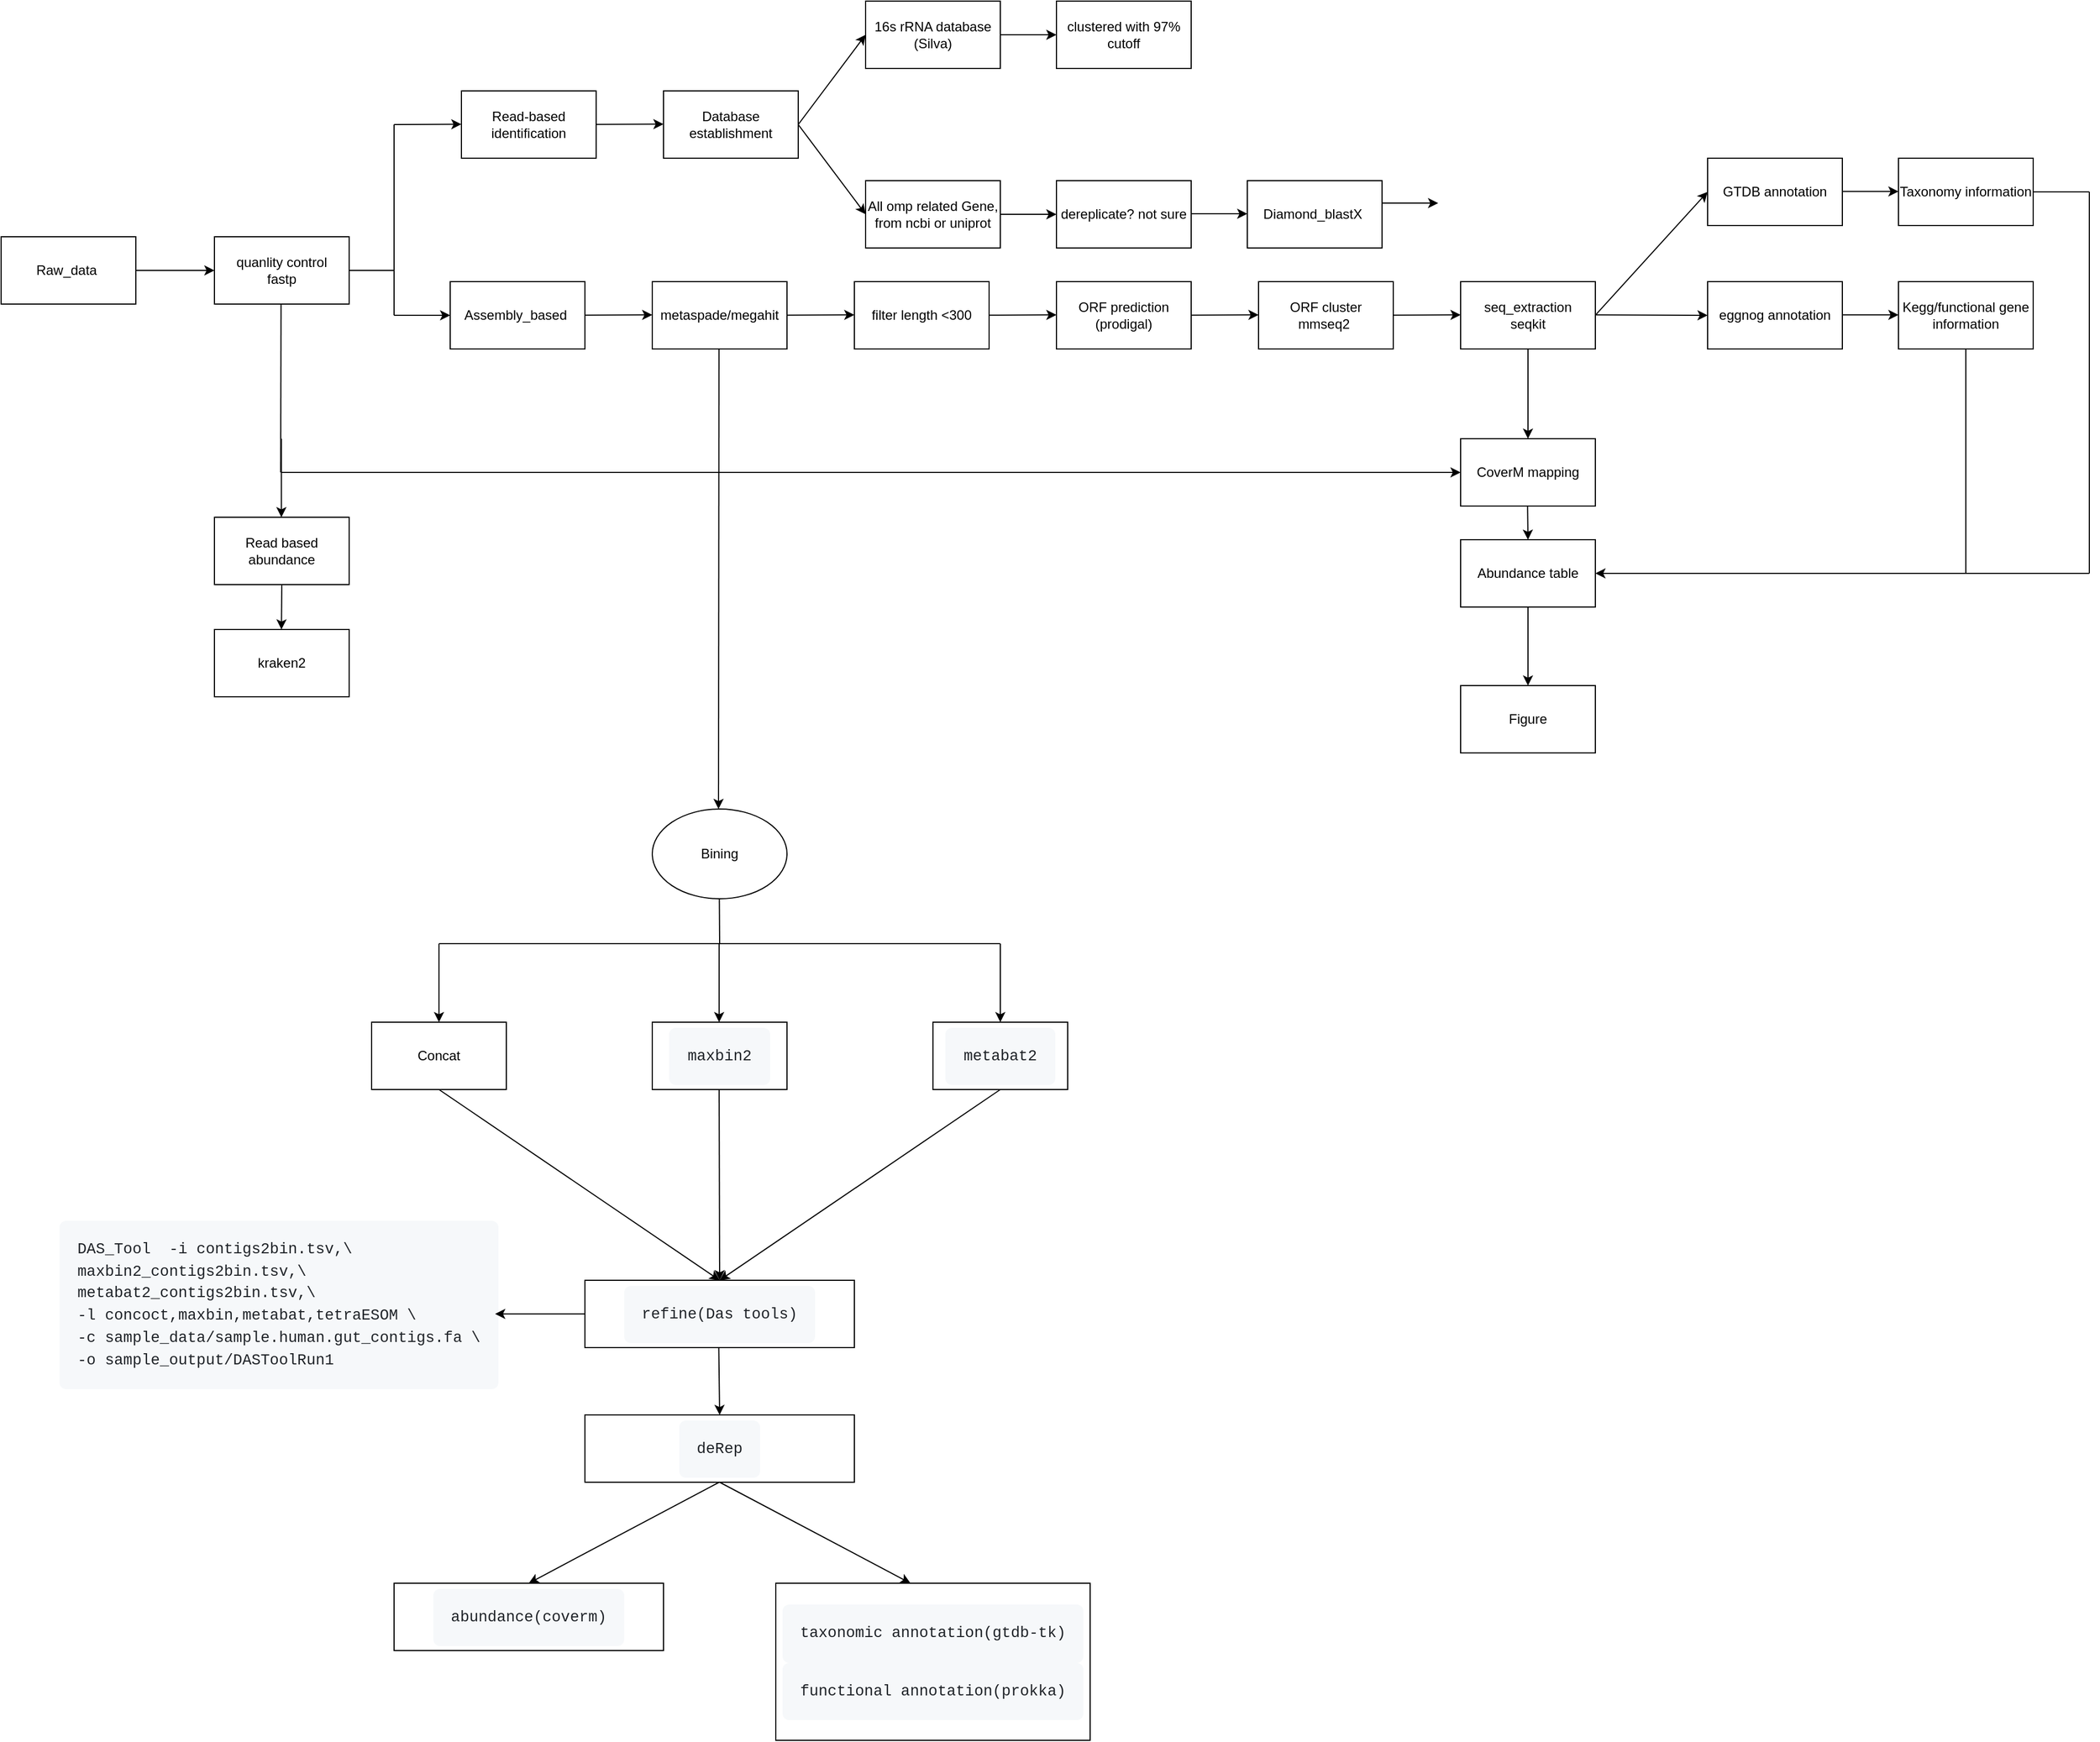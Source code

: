 <mxfile version="28.2.5">
  <diagram name="Page-1" id="wV7amuX78m7RQB0SNrFG">
    <mxGraphModel dx="1558" dy="841" grid="1" gridSize="10" guides="1" tooltips="1" connect="1" arrows="1" fold="1" page="1" pageScale="1" pageWidth="850" pageHeight="1100" math="0" shadow="0">
      <root>
        <object label="" id="0">
          <mxCell />
        </object>
        <mxCell id="1" parent="0" />
        <mxCell id="S6eDje7HF3GLEyWVGRtd-1" value="Raw_data&amp;nbsp;" style="rounded=0;whiteSpace=wrap;html=1;" parent="1" vertex="1">
          <mxGeometry x="30" y="240" width="120" height="60" as="geometry" />
        </mxCell>
        <mxCell id="S6eDje7HF3GLEyWVGRtd-2" value="" style="endArrow=classic;html=1;rounded=0;exitX=1;exitY=0.5;exitDx=0;exitDy=0;" parent="1" source="S6eDje7HF3GLEyWVGRtd-1" edge="1">
          <mxGeometry width="50" height="50" relative="1" as="geometry">
            <mxPoint x="460" y="280" as="sourcePoint" />
            <mxPoint x="220" y="270" as="targetPoint" />
          </mxGeometry>
        </mxCell>
        <mxCell id="S6eDje7HF3GLEyWVGRtd-3" value="quanlity control&lt;div&gt;fastp&lt;/div&gt;" style="rounded=0;whiteSpace=wrap;html=1;" parent="1" vertex="1">
          <mxGeometry x="220" y="240" width="120" height="60" as="geometry" />
        </mxCell>
        <mxCell id="S6eDje7HF3GLEyWVGRtd-4" value="" style="endArrow=classic;html=1;rounded=0;" parent="1" edge="1">
          <mxGeometry width="50" height="50" relative="1" as="geometry">
            <mxPoint x="380" y="140" as="sourcePoint" />
            <mxPoint x="440" y="139.73" as="targetPoint" />
          </mxGeometry>
        </mxCell>
        <mxCell id="S6eDje7HF3GLEyWVGRtd-5" value="" style="endArrow=none;html=1;rounded=0;" parent="1" edge="1">
          <mxGeometry width="50" height="50" relative="1" as="geometry">
            <mxPoint x="340" y="270" as="sourcePoint" />
            <mxPoint x="380" y="270" as="targetPoint" />
          </mxGeometry>
        </mxCell>
        <mxCell id="S6eDje7HF3GLEyWVGRtd-6" value="" style="endArrow=none;html=1;rounded=0;" parent="1" edge="1">
          <mxGeometry width="50" height="50" relative="1" as="geometry">
            <mxPoint x="380" y="140" as="sourcePoint" />
            <mxPoint x="380" y="270" as="targetPoint" />
          </mxGeometry>
        </mxCell>
        <mxCell id="S6eDje7HF3GLEyWVGRtd-7" value="" style="endArrow=none;html=1;rounded=0;" parent="1" edge="1">
          <mxGeometry width="50" height="50" relative="1" as="geometry">
            <mxPoint x="380" y="270" as="sourcePoint" />
            <mxPoint x="380" y="310" as="targetPoint" />
          </mxGeometry>
        </mxCell>
        <mxCell id="S6eDje7HF3GLEyWVGRtd-8" value="" style="endArrow=classic;html=1;rounded=0;exitX=1;exitY=0.5;exitDx=0;exitDy=0;" parent="1" edge="1">
          <mxGeometry width="50" height="50" relative="1" as="geometry">
            <mxPoint x="380" y="310" as="sourcePoint" />
            <mxPoint x="430" y="310" as="targetPoint" />
          </mxGeometry>
        </mxCell>
        <mxCell id="S6eDje7HF3GLEyWVGRtd-9" value="Read-based identification" style="rounded=0;whiteSpace=wrap;html=1;" parent="1" vertex="1">
          <mxGeometry x="440" y="110" width="120" height="60" as="geometry" />
        </mxCell>
        <mxCell id="S6eDje7HF3GLEyWVGRtd-10" value="Database establishment" style="rounded=0;whiteSpace=wrap;html=1;" parent="1" vertex="1">
          <mxGeometry x="620" y="110" width="120" height="60" as="geometry" />
        </mxCell>
        <mxCell id="S6eDje7HF3GLEyWVGRtd-11" value="" style="endArrow=classic;html=1;rounded=0;" parent="1" edge="1">
          <mxGeometry width="50" height="50" relative="1" as="geometry">
            <mxPoint x="560" y="139.91" as="sourcePoint" />
            <mxPoint x="620" y="139.64" as="targetPoint" />
          </mxGeometry>
        </mxCell>
        <mxCell id="S6eDje7HF3GLEyWVGRtd-12" value="" style="endArrow=classic;html=1;rounded=0;" parent="1" edge="1">
          <mxGeometry width="50" height="50" relative="1" as="geometry">
            <mxPoint x="740" y="140.0" as="sourcePoint" />
            <mxPoint x="800" y="60" as="targetPoint" />
          </mxGeometry>
        </mxCell>
        <mxCell id="S6eDje7HF3GLEyWVGRtd-13" value="16s rRNA database (Silva)" style="rounded=0;whiteSpace=wrap;html=1;" parent="1" vertex="1">
          <mxGeometry x="800" y="30" width="120" height="60" as="geometry" />
        </mxCell>
        <mxCell id="S6eDje7HF3GLEyWVGRtd-14" value="" style="endArrow=classic;html=1;rounded=0;" parent="1" edge="1">
          <mxGeometry width="50" height="50" relative="1" as="geometry">
            <mxPoint x="920" y="60.0" as="sourcePoint" />
            <mxPoint x="970" y="60" as="targetPoint" />
          </mxGeometry>
        </mxCell>
        <mxCell id="S6eDje7HF3GLEyWVGRtd-15" value="clustered with 97% cutoff" style="rounded=0;whiteSpace=wrap;html=1;" parent="1" vertex="1">
          <mxGeometry x="970" y="30" width="120" height="60" as="geometry" />
        </mxCell>
        <mxCell id="S6eDje7HF3GLEyWVGRtd-16" value="" style="endArrow=classic;html=1;rounded=0;entryX=0;entryY=0.5;entryDx=0;entryDy=0;" parent="1" edge="1">
          <mxGeometry width="50" height="50" relative="1" as="geometry">
            <mxPoint x="740" y="140" as="sourcePoint" />
            <mxPoint x="800" y="220" as="targetPoint" />
          </mxGeometry>
        </mxCell>
        <mxCell id="S6eDje7HF3GLEyWVGRtd-19" value="All omp related Gene, from ncbi or uniprot" style="rounded=0;whiteSpace=wrap;html=1;" parent="1" vertex="1">
          <mxGeometry x="800" y="190" width="120" height="60" as="geometry" />
        </mxCell>
        <mxCell id="S6eDje7HF3GLEyWVGRtd-20" value="" style="endArrow=classic;html=1;rounded=0;" parent="1" edge="1">
          <mxGeometry width="50" height="50" relative="1" as="geometry">
            <mxPoint x="920" y="220" as="sourcePoint" />
            <mxPoint x="970" y="220" as="targetPoint" />
          </mxGeometry>
        </mxCell>
        <mxCell id="S6eDje7HF3GLEyWVGRtd-21" value="dereplicate? not sure" style="rounded=0;whiteSpace=wrap;html=1;" parent="1" vertex="1">
          <mxGeometry x="970" y="190" width="120" height="60" as="geometry" />
        </mxCell>
        <mxCell id="S6eDje7HF3GLEyWVGRtd-22" value="" style="endArrow=classic;html=1;rounded=0;" parent="1" edge="1">
          <mxGeometry width="50" height="50" relative="1" as="geometry">
            <mxPoint x="1090" y="219.5" as="sourcePoint" />
            <mxPoint x="1140" y="219.5" as="targetPoint" />
          </mxGeometry>
        </mxCell>
        <mxCell id="S6eDje7HF3GLEyWVGRtd-23" value="Diamond_blastX&amp;nbsp;" style="rounded=0;whiteSpace=wrap;html=1;" parent="1" vertex="1">
          <mxGeometry x="1140" y="190" width="120" height="60" as="geometry" />
        </mxCell>
        <mxCell id="S6eDje7HF3GLEyWVGRtd-24" value="" style="endArrow=classic;html=1;rounded=0;" parent="1" edge="1">
          <mxGeometry width="50" height="50" relative="1" as="geometry">
            <mxPoint x="1260" y="210" as="sourcePoint" />
            <mxPoint x="1310" y="210" as="targetPoint" />
          </mxGeometry>
        </mxCell>
        <mxCell id="S6eDje7HF3GLEyWVGRtd-25" value="Assembly_based&amp;nbsp;" style="rounded=0;whiteSpace=wrap;html=1;" parent="1" vertex="1">
          <mxGeometry x="430" y="280" width="120" height="60" as="geometry" />
        </mxCell>
        <mxCell id="S6eDje7HF3GLEyWVGRtd-26" value="metaspade/megahit" style="rounded=0;whiteSpace=wrap;html=1;" parent="1" vertex="1">
          <mxGeometry x="610" y="280" width="120" height="60" as="geometry" />
        </mxCell>
        <mxCell id="S6eDje7HF3GLEyWVGRtd-27" value="" style="endArrow=classic;html=1;rounded=0;" parent="1" edge="1">
          <mxGeometry width="50" height="50" relative="1" as="geometry">
            <mxPoint x="550" y="309.91" as="sourcePoint" />
            <mxPoint x="610" y="309.64" as="targetPoint" />
          </mxGeometry>
        </mxCell>
        <mxCell id="S6eDje7HF3GLEyWVGRtd-28" value="" style="endArrow=classic;html=1;rounded=0;" parent="1" edge="1">
          <mxGeometry width="50" height="50" relative="1" as="geometry">
            <mxPoint x="730" y="309.9" as="sourcePoint" />
            <mxPoint x="790" y="309.63" as="targetPoint" />
          </mxGeometry>
        </mxCell>
        <mxCell id="S6eDje7HF3GLEyWVGRtd-29" value="filter length &amp;lt;300" style="rounded=0;whiteSpace=wrap;html=1;" parent="1" vertex="1">
          <mxGeometry x="790" y="280" width="120" height="60" as="geometry" />
        </mxCell>
        <mxCell id="S6eDje7HF3GLEyWVGRtd-30" value="" style="endArrow=classic;html=1;rounded=0;" parent="1" edge="1">
          <mxGeometry width="50" height="50" relative="1" as="geometry">
            <mxPoint x="910" y="309.9" as="sourcePoint" />
            <mxPoint x="970" y="309.63" as="targetPoint" />
          </mxGeometry>
        </mxCell>
        <mxCell id="S6eDje7HF3GLEyWVGRtd-31" value="ORF prediction (prodigal)" style="rounded=0;whiteSpace=wrap;html=1;" parent="1" vertex="1">
          <mxGeometry x="970" y="280" width="120" height="60" as="geometry" />
        </mxCell>
        <mxCell id="S6eDje7HF3GLEyWVGRtd-34" value="" style="endArrow=classic;html=1;rounded=0;" parent="1" edge="1">
          <mxGeometry width="50" height="50" relative="1" as="geometry">
            <mxPoint x="1090" y="309.9" as="sourcePoint" />
            <mxPoint x="1150" y="309.63" as="targetPoint" />
          </mxGeometry>
        </mxCell>
        <mxCell id="S6eDje7HF3GLEyWVGRtd-35" value="&lt;div&gt;ORF cluster&lt;/div&gt;mmseq2&amp;nbsp;" style="rounded=0;whiteSpace=wrap;html=1;" parent="1" vertex="1">
          <mxGeometry x="1150" y="280" width="120" height="60" as="geometry" />
        </mxCell>
        <mxCell id="S6eDje7HF3GLEyWVGRtd-36" value="" style="endArrow=classic;html=1;rounded=0;" parent="1" edge="1">
          <mxGeometry width="50" height="50" relative="1" as="geometry">
            <mxPoint x="1270" y="309.9" as="sourcePoint" />
            <mxPoint x="1330" y="309.63" as="targetPoint" />
          </mxGeometry>
        </mxCell>
        <mxCell id="S6eDje7HF3GLEyWVGRtd-37" value="&lt;div&gt;seq_extraction&lt;/div&gt;&lt;div&gt;seqkit&lt;/div&gt;" style="rounded=0;whiteSpace=wrap;html=1;" parent="1" vertex="1">
          <mxGeometry x="1330" y="280" width="120" height="60" as="geometry" />
        </mxCell>
        <mxCell id="S6eDje7HF3GLEyWVGRtd-39" value="" style="endArrow=classic;html=1;rounded=0;entryX=0;entryY=0.5;entryDx=0;entryDy=0;" parent="1" target="S6eDje7HF3GLEyWVGRtd-40" edge="1">
          <mxGeometry width="50" height="50" relative="1" as="geometry">
            <mxPoint x="1450" y="309.9" as="sourcePoint" />
            <mxPoint x="1510" y="309.63" as="targetPoint" />
          </mxGeometry>
        </mxCell>
        <mxCell id="S6eDje7HF3GLEyWVGRtd-40" value="&lt;div&gt;GTDB annotation&lt;/div&gt;" style="rounded=0;whiteSpace=wrap;html=1;" parent="1" vertex="1">
          <mxGeometry x="1550" y="170" width="120" height="60" as="geometry" />
        </mxCell>
        <mxCell id="S6eDje7HF3GLEyWVGRtd-41" value="" style="endArrow=classic;html=1;rounded=0;" parent="1" edge="1">
          <mxGeometry width="50" height="50" relative="1" as="geometry">
            <mxPoint x="1390" y="340.1" as="sourcePoint" />
            <mxPoint x="1390" y="420" as="targetPoint" />
          </mxGeometry>
        </mxCell>
        <mxCell id="S6eDje7HF3GLEyWVGRtd-44" value="&lt;div&gt;eggnog annotation&lt;/div&gt;" style="rounded=0;whiteSpace=wrap;html=1;" parent="1" vertex="1">
          <mxGeometry x="1550" y="280" width="120" height="60" as="geometry" />
        </mxCell>
        <mxCell id="S6eDje7HF3GLEyWVGRtd-45" value="" style="endArrow=classic;html=1;rounded=0;" parent="1" edge="1">
          <mxGeometry width="50" height="50" relative="1" as="geometry">
            <mxPoint x="1670" y="199.63" as="sourcePoint" />
            <mxPoint x="1720" y="199.63" as="targetPoint" />
          </mxGeometry>
        </mxCell>
        <mxCell id="S6eDje7HF3GLEyWVGRtd-46" value="Taxonomy information" style="rounded=0;whiteSpace=wrap;html=1;" parent="1" vertex="1">
          <mxGeometry x="1720" y="170" width="120" height="60" as="geometry" />
        </mxCell>
        <mxCell id="S6eDje7HF3GLEyWVGRtd-47" value="" style="endArrow=classic;html=1;rounded=0;" parent="1" edge="1">
          <mxGeometry width="50" height="50" relative="1" as="geometry">
            <mxPoint x="1670" y="309.63" as="sourcePoint" />
            <mxPoint x="1720" y="309.63" as="targetPoint" />
          </mxGeometry>
        </mxCell>
        <mxCell id="S6eDje7HF3GLEyWVGRtd-48" value="Kegg/functional gene information" style="rounded=0;whiteSpace=wrap;html=1;" parent="1" vertex="1">
          <mxGeometry x="1720" y="280" width="120" height="60" as="geometry" />
        </mxCell>
        <mxCell id="S6eDje7HF3GLEyWVGRtd-49" value="" style="endArrow=classic;html=1;rounded=0;entryX=0;entryY=0.5;entryDx=0;entryDy=0;" parent="1" target="S6eDje7HF3GLEyWVGRtd-44" edge="1">
          <mxGeometry width="50" height="50" relative="1" as="geometry">
            <mxPoint x="1450" y="309.63" as="sourcePoint" />
            <mxPoint x="1500" y="309.63" as="targetPoint" />
          </mxGeometry>
        </mxCell>
        <mxCell id="S6eDje7HF3GLEyWVGRtd-50" value="&lt;div&gt;CoverM mapping&lt;/div&gt;" style="rounded=0;whiteSpace=wrap;html=1;" parent="1" vertex="1">
          <mxGeometry x="1330" y="420" width="120" height="60" as="geometry" />
        </mxCell>
        <mxCell id="S6eDje7HF3GLEyWVGRtd-52" value="" style="endArrow=classic;html=1;rounded=0;" parent="1" edge="1">
          <mxGeometry width="50" height="50" relative="1" as="geometry">
            <mxPoint x="1389.63" y="480" as="sourcePoint" />
            <mxPoint x="1390" y="510" as="targetPoint" />
          </mxGeometry>
        </mxCell>
        <mxCell id="S6eDje7HF3GLEyWVGRtd-53" value="&lt;div&gt;Abundance table&lt;/div&gt;" style="rounded=0;whiteSpace=wrap;html=1;" parent="1" vertex="1">
          <mxGeometry x="1330" y="510" width="120" height="60" as="geometry" />
        </mxCell>
        <mxCell id="S6eDje7HF3GLEyWVGRtd-54" value="" style="endArrow=classic;html=1;rounded=0;entryX=1;entryY=0.5;entryDx=0;entryDy=0;" parent="1" target="S6eDje7HF3GLEyWVGRtd-53" edge="1">
          <mxGeometry width="50" height="50" relative="1" as="geometry">
            <mxPoint x="1890" y="540" as="sourcePoint" />
            <mxPoint x="1610" y="550" as="targetPoint" />
          </mxGeometry>
        </mxCell>
        <mxCell id="S6eDje7HF3GLEyWVGRtd-57" value="" style="endArrow=none;html=1;rounded=0;exitX=0.5;exitY=1;exitDx=0;exitDy=0;" parent="1" source="S6eDje7HF3GLEyWVGRtd-48" edge="1">
          <mxGeometry width="50" height="50" relative="1" as="geometry">
            <mxPoint x="1640" y="440" as="sourcePoint" />
            <mxPoint x="1780" y="540" as="targetPoint" />
          </mxGeometry>
        </mxCell>
        <mxCell id="S6eDje7HF3GLEyWVGRtd-60" value="" style="endArrow=none;html=1;rounded=0;exitX=0.5;exitY=1;exitDx=0;exitDy=0;" parent="1" edge="1">
          <mxGeometry width="50" height="50" relative="1" as="geometry">
            <mxPoint x="1890" y="200" as="sourcePoint" />
            <mxPoint x="1890" y="540" as="targetPoint" />
          </mxGeometry>
        </mxCell>
        <mxCell id="S6eDje7HF3GLEyWVGRtd-61" value="" style="endArrow=none;html=1;rounded=0;exitX=1;exitY=0.5;exitDx=0;exitDy=0;" parent="1" source="S6eDje7HF3GLEyWVGRtd-46" edge="1">
          <mxGeometry width="50" height="50" relative="1" as="geometry">
            <mxPoint x="1950" y="220" as="sourcePoint" />
            <mxPoint x="1890" y="200" as="targetPoint" />
          </mxGeometry>
        </mxCell>
        <mxCell id="S6eDje7HF3GLEyWVGRtd-63" value="" style="endArrow=classic;html=1;rounded=0;entryX=0;entryY=0.5;entryDx=0;entryDy=0;" parent="1" target="S6eDje7HF3GLEyWVGRtd-50" edge="1">
          <mxGeometry width="50" height="50" relative="1" as="geometry">
            <mxPoint x="280" y="450" as="sourcePoint" />
            <mxPoint x="1130" y="430" as="targetPoint" />
          </mxGeometry>
        </mxCell>
        <mxCell id="S6eDje7HF3GLEyWVGRtd-64" value="" style="endArrow=none;html=1;rounded=0;" parent="1" edge="1">
          <mxGeometry width="50" height="50" relative="1" as="geometry">
            <mxPoint x="279.33" y="300" as="sourcePoint" />
            <mxPoint x="279" y="450" as="targetPoint" />
          </mxGeometry>
        </mxCell>
        <mxCell id="S6eDje7HF3GLEyWVGRtd-65" value="" style="endArrow=classic;html=1;rounded=0;exitX=0.5;exitY=1;exitDx=0;exitDy=0;" parent="1" source="S6eDje7HF3GLEyWVGRtd-53" edge="1">
          <mxGeometry width="50" height="50" relative="1" as="geometry">
            <mxPoint x="1370" y="610" as="sourcePoint" />
            <mxPoint x="1390" y="640" as="targetPoint" />
          </mxGeometry>
        </mxCell>
        <mxCell id="S6eDje7HF3GLEyWVGRtd-66" value="Figure" style="rounded=0;whiteSpace=wrap;html=1;" parent="1" vertex="1">
          <mxGeometry x="1330" y="640" width="120" height="60" as="geometry" />
        </mxCell>
        <mxCell id="zVMMsnbqWxauV6ZE_QD_-1" value="" style="endArrow=classic;html=1;rounded=0;exitX=0.5;exitY=1;exitDx=0;exitDy=0;" parent="1" edge="1">
          <mxGeometry width="50" height="50" relative="1" as="geometry">
            <mxPoint x="279.64" y="420" as="sourcePoint" />
            <mxPoint x="279.64" y="490" as="targetPoint" />
          </mxGeometry>
        </mxCell>
        <mxCell id="zVMMsnbqWxauV6ZE_QD_-2" value="kraken2" style="rounded=0;whiteSpace=wrap;html=1;" parent="1" vertex="1">
          <mxGeometry x="220" y="590" width="120" height="60" as="geometry" />
        </mxCell>
        <mxCell id="zVMMsnbqWxauV6ZE_QD_-3" value="Read based abundance" style="rounded=0;whiteSpace=wrap;html=1;" parent="1" vertex="1">
          <mxGeometry x="220" y="490" width="120" height="60" as="geometry" />
        </mxCell>
        <mxCell id="zVMMsnbqWxauV6ZE_QD_-4" value="" style="endArrow=classic;html=1;rounded=0;" parent="1" edge="1">
          <mxGeometry width="50" height="50" relative="1" as="geometry">
            <mxPoint x="280" y="550" as="sourcePoint" />
            <mxPoint x="279.68" y="590" as="targetPoint" />
          </mxGeometry>
        </mxCell>
        <mxCell id="zVMMsnbqWxauV6ZE_QD_-5" value="" style="endArrow=classic;html=1;rounded=0;exitX=0.5;exitY=1;exitDx=0;exitDy=0;" parent="1" edge="1">
          <mxGeometry width="50" height="50" relative="1" as="geometry">
            <mxPoint x="669.41" y="340" as="sourcePoint" />
            <mxPoint x="669" y="750" as="targetPoint" />
          </mxGeometry>
        </mxCell>
        <mxCell id="zVMMsnbqWxauV6ZE_QD_-7" value="Bining" style="ellipse;whiteSpace=wrap;html=1;" parent="1" vertex="1">
          <mxGeometry x="610" y="750" width="120" height="80" as="geometry" />
        </mxCell>
        <mxCell id="zVMMsnbqWxauV6ZE_QD_-8" value="Concat" style="rounded=0;whiteSpace=wrap;html=1;" parent="1" vertex="1">
          <mxGeometry x="360" y="940" width="120" height="60" as="geometry" />
        </mxCell>
        <mxCell id="zVMMsnbqWxauV6ZE_QD_-9" value="" style="endArrow=classic;html=1;rounded=0;" parent="1" edge="1">
          <mxGeometry width="50" height="50" relative="1" as="geometry">
            <mxPoint x="420" y="870" as="sourcePoint" />
            <mxPoint x="420" y="940" as="targetPoint" />
          </mxGeometry>
        </mxCell>
        <mxCell id="zVMMsnbqWxauV6ZE_QD_-10" value="" style="endArrow=none;html=1;rounded=0;" parent="1" edge="1">
          <mxGeometry width="50" height="50" relative="1" as="geometry">
            <mxPoint x="669.74" y="830" as="sourcePoint" />
            <mxPoint x="670" y="870" as="targetPoint" />
          </mxGeometry>
        </mxCell>
        <mxCell id="zVMMsnbqWxauV6ZE_QD_-11" value="" style="endArrow=none;html=1;rounded=0;" parent="1" edge="1">
          <mxGeometry width="50" height="50" relative="1" as="geometry">
            <mxPoint x="919.87" y="870" as="sourcePoint" />
            <mxPoint x="420.13" y="870" as="targetPoint" />
          </mxGeometry>
        </mxCell>
        <mxCell id="zVMMsnbqWxauV6ZE_QD_-12" value="" style="endArrow=classic;html=1;rounded=0;" parent="1" edge="1">
          <mxGeometry width="50" height="50" relative="1" as="geometry">
            <mxPoint x="669.55" y="870" as="sourcePoint" />
            <mxPoint x="669.55" y="940" as="targetPoint" />
          </mxGeometry>
        </mxCell>
        <mxCell id="zVMMsnbqWxauV6ZE_QD_-13" value="" style="endArrow=classic;html=1;rounded=0;" parent="1" edge="1">
          <mxGeometry width="50" height="50" relative="1" as="geometry">
            <mxPoint x="920" y="870" as="sourcePoint" />
            <mxPoint x="920" y="940" as="targetPoint" />
          </mxGeometry>
        </mxCell>
        <mxCell id="zVMMsnbqWxauV6ZE_QD_-14" value="&lt;meta charset=&quot;utf-8&quot;&gt;&lt;pre style=&quot;box-sizing: border-box; font-family: &amp;quot;Monaspace Neon&amp;quot;, ui-monospace, SFMono-Regular, &amp;quot;SF Mono&amp;quot;, Menlo, Consolas, &amp;quot;Liberation Mono&amp;quot;, monospace; font-size: 13.6px; margin-top: 0px; margin-bottom: 0px; tab-size: 4; overflow-wrap: normal; padding: 16px; overflow: auto; line-height: 1.45; color: rgb(31, 35, 40); background-color: rgb(246, 248, 250); border-radius: 6px; font-style: normal; font-variant-ligatures: normal; font-variant-caps: normal; font-weight: 400; letter-spacing: normal; orphans: 2; text-align: start; text-indent: 0px; text-transform: none; widows: 2; word-spacing: 0px; -webkit-text-stroke-width: 0px; text-decoration-thickness: initial; text-decoration-style: initial; text-decoration-color: initial;&quot; class=&quot;notranslate&quot;&gt;&lt;code style=&quot;box-sizing: border-box; font-family: &amp;quot;Monaspace Neon&amp;quot;, ui-monospace, SFMono-Regular, &amp;quot;SF Mono&amp;quot;, Menlo, Consolas, &amp;quot;Liberation Mono&amp;quot;, monospace; font-size: 13.6px; tab-size: 4; padding: 0px; margin: 0px; white-space: pre; background: rgba(0, 0, 0, 0); border-radius: 6px; word-break: normal; border: 0px; display: inline; overflow: visible; line-height: inherit; overflow-wrap: normal;&quot;&gt;maxbin2&lt;/code&gt;&lt;/pre&gt;" style="rounded=0;whiteSpace=wrap;html=1;" parent="1" vertex="1">
          <mxGeometry x="610" y="940" width="120" height="60" as="geometry" />
        </mxCell>
        <mxCell id="zVMMsnbqWxauV6ZE_QD_-15" value="&lt;pre style=&quot;box-sizing: border-box; font-family: &amp;quot;Monaspace Neon&amp;quot;, ui-monospace, SFMono-Regular, &amp;quot;SF Mono&amp;quot;, Menlo, Consolas, &amp;quot;Liberation Mono&amp;quot;, monospace; font-size: 13.6px; margin-top: 0px; margin-bottom: 0px; tab-size: 4; overflow-wrap: normal; padding: 16px; overflow: auto; line-height: 1.45; color: rgb(31, 35, 40); background-color: rgb(246, 248, 250); border-radius: 6px; text-align: start;&quot; class=&quot;notranslate&quot;&gt;&lt;code style=&quot;box-sizing: border-box; font-family: &amp;quot;Monaspace Neon&amp;quot;, ui-monospace, SFMono-Regular, &amp;quot;SF Mono&amp;quot;, Menlo, Consolas, &amp;quot;Liberation Mono&amp;quot;, monospace; font-size: 13.6px; tab-size: 4; padding: 0px; margin: 0px; background: rgba(0, 0, 0, 0); border-radius: 6px; word-break: normal; border: 0px; display: inline; overflow: visible; line-height: inherit; overflow-wrap: normal;&quot;&gt;metabat2&lt;/code&gt;&lt;/pre&gt;" style="rounded=0;whiteSpace=wrap;html=1;" parent="1" vertex="1">
          <mxGeometry x="860" y="940" width="120" height="60" as="geometry" />
        </mxCell>
        <UserObject label="&lt;pre class=&quot;notranslate&quot; style=&quot;box-sizing: border-box; font-family: &amp;quot;Monaspace Neon&amp;quot;, ui-monospace, SFMono-Regular, &amp;quot;SF Mono&amp;quot;, Menlo, Consolas, &amp;quot;Liberation Mono&amp;quot;, monospace; font-size: 13.6px; margin-top: 0px; margin-bottom: 0px; tab-size: 4; overflow-wrap: normal; padding: 16px; overflow: auto; line-height: 1.45; color: rgb(31, 35, 40); background-color: rgb(246, 248, 250); border-radius: 6px; font-style: normal; font-variant-ligatures: normal; font-variant-caps: normal; font-weight: 400; letter-spacing: normal; orphans: 2; text-align: start; text-indent: 0px; text-transform: none; widows: 2; word-spacing: 0px; -webkit-text-stroke-width: 0px; text-decoration-thickness: initial; text-decoration-style: initial; text-decoration-color: initial;&quot;&gt;&lt;code style=&quot;box-sizing: border-box; font-family: &amp;quot;Monaspace Neon&amp;quot;, ui-monospace, SFMono-Regular, &amp;quot;SF Mono&amp;quot;, Menlo, Consolas, &amp;quot;Liberation Mono&amp;quot;, monospace; font-size: 13.6px; tab-size: 4; padding: 0px; margin: 0px; white-space: pre; background: rgba(0, 0, 0, 0); border-radius: 6px; word-break: normal; border: 0px; display: inline; overflow: visible; line-height: inherit; overflow-wrap: normal;&quot;&gt;DAS_Tool  -i contigs2bin.tsv,\&lt;br&gt;maxbin2_contigs2bin.tsv,\&lt;br&gt;metabat2_contigs2bin.tsv,\&lt;br&gt;-l concoct,maxbin,metabat,tetraESOM \&lt;br&gt;-c sample_data/sample.human.gut_contigs.fa \&lt;br&gt;-o sample_output/DASToolRun1&lt;/code&gt;&lt;/pre&gt;" link="&lt;pre class=&quot;notranslate&quot; style=&quot;box-sizing: border-box; font-family: &amp;quot;Monaspace Neon&amp;quot;, ui-monospace, SFMono-Regular, &amp;quot;SF Mono&amp;quot;, Menlo, Consolas, &amp;quot;Liberation Mono&amp;quot;, monospace; font-size: 13.6px; margin-top: 0px; margin-bottom: 0px; tab-size: 4; overflow-wrap: normal; padding: 16px; overflow: auto; line-height: 1.45; color: rgb(31, 35, 40); background-color: rgb(246, 248, 250); border-radius: 6px; font-style: normal; font-variant-ligatures: normal; font-variant-caps: normal; font-weight: 400; letter-spacing: normal; orphans: 2; text-align: start; text-indent: 0px; text-transform: none; widows: 2; word-spacing: 0px; -webkit-text-stroke-width: 0px; text-decoration-thickness: initial; text-decoration-style: initial; text-decoration-color: initial;&quot;&gt;&lt;code style=&quot;box-sizing: border-box; font-family: &amp;quot;Monaspace Neon&amp;quot;, ui-monospace, SFMono-Regular, &amp;quot;SF Mono&amp;quot;, Menlo, Consolas, &amp;quot;Liberation Mono&amp;quot;, monospace; font-size: 13.6px; tab-size: 4; padding: 0px; margin: 0px; white-space: pre; background: rgba(0, 0, 0, 0); border-radius: 6px; word-break: normal; border: 0px; display: inline; overflow: visible; line-height: inherit; overflow-wrap: normal;&quot;&gt;DAS_Tool  -i sample_data/sample.human.gut_concoct_contigs2bin.tsv,\&#xa;sample_data/sample.human.gut_maxbin2_contigs2bin.tsv,\&#xa;sample_data/sample.human.gut_metabat_contigs2bin.tsv,\&#xa;sample_data/sample.human.gut_tetraESOM_contigs2bin.tsv \&#xa;-l concoct,maxbin,metabat,tetraESOM \&#xa;-c sample_data/sample.human.gut_contigs.fa \&#xa;-o sample_output/DASToolRun1&lt;/code&gt;&lt;/pre&gt;" id="zVMMsnbqWxauV6ZE_QD_-16">
          <mxCell style="text;whiteSpace=wrap;html=1;" parent="1" vertex="1">
            <mxGeometry x="80" y="1110" width="400" height="200" as="geometry" />
          </mxCell>
        </UserObject>
        <mxCell id="zVMMsnbqWxauV6ZE_QD_-18" value="" style="endArrow=classic;html=1;rounded=0;exitX=0.5;exitY=1;exitDx=0;exitDy=0;" parent="1" source="zVMMsnbqWxauV6ZE_QD_-15" edge="1">
          <mxGeometry width="50" height="50" relative="1" as="geometry">
            <mxPoint x="780" y="1150" as="sourcePoint" />
            <mxPoint x="670" y="1170" as="targetPoint" />
          </mxGeometry>
        </mxCell>
        <mxCell id="zVMMsnbqWxauV6ZE_QD_-19" value="" style="endArrow=classic;html=1;rounded=0;" parent="1" edge="1">
          <mxGeometry width="50" height="50" relative="1" as="geometry">
            <mxPoint x="669.55" y="1000" as="sourcePoint" />
            <mxPoint x="670" y="1170" as="targetPoint" />
          </mxGeometry>
        </mxCell>
        <mxCell id="zVMMsnbqWxauV6ZE_QD_-20" value="" style="endArrow=classic;html=1;rounded=0;exitX=0.5;exitY=1;exitDx=0;exitDy=0;" parent="1" source="zVMMsnbqWxauV6ZE_QD_-8" edge="1">
          <mxGeometry width="50" height="50" relative="1" as="geometry">
            <mxPoint x="420" y="1010" as="sourcePoint" />
            <mxPoint x="670" y="1170" as="targetPoint" />
          </mxGeometry>
        </mxCell>
        <mxCell id="zVMMsnbqWxauV6ZE_QD_-21" value="&lt;pre style=&quot;box-sizing: border-box; font-family: &amp;quot;Monaspace Neon&amp;quot;, ui-monospace, SFMono-Regular, &amp;quot;SF Mono&amp;quot;, Menlo, Consolas, &amp;quot;Liberation Mono&amp;quot;, monospace; font-size: 13.6px; margin-top: 0px; margin-bottom: 0px; tab-size: 4; overflow-wrap: normal; padding: 16px; overflow: auto; line-height: 1.45; color: rgb(31, 35, 40); background-color: rgb(246, 248, 250); border-radius: 6px; font-style: normal; font-variant-ligatures: normal; font-variant-caps: normal; font-weight: 400; letter-spacing: normal; orphans: 2; text-align: start; text-indent: 0px; text-transform: none; widows: 2; word-spacing: 0px; -webkit-text-stroke-width: 0px; text-decoration-thickness: initial; text-decoration-style: initial; text-decoration-color: initial;&quot; class=&quot;notranslate&quot;&gt;&lt;code style=&quot;box-sizing: border-box; font-family: &amp;quot;Monaspace Neon&amp;quot;, ui-monospace, SFMono-Regular, &amp;quot;SF Mono&amp;quot;, Menlo, Consolas, &amp;quot;Liberation Mono&amp;quot;, monospace; font-size: 13.6px; tab-size: 4; padding: 0px; margin: 0px; white-space: pre; background: rgba(0, 0, 0, 0); border-radius: 6px; word-break: normal; border: 0px; display: inline; overflow: visible; line-height: inherit; overflow-wrap: normal;&quot;&gt;refine&lt;/code&gt;(Das tools)&lt;/pre&gt;" style="rounded=0;whiteSpace=wrap;html=1;" parent="1" vertex="1">
          <mxGeometry x="550" y="1170" width="240" height="60" as="geometry" />
        </mxCell>
        <mxCell id="zVMMsnbqWxauV6ZE_QD_-23" value="" style="endArrow=classic;html=1;rounded=0;exitX=0;exitY=0.5;exitDx=0;exitDy=0;" parent="1" source="zVMMsnbqWxauV6ZE_QD_-21" edge="1">
          <mxGeometry width="50" height="50" relative="1" as="geometry">
            <mxPoint x="280" y="1040" as="sourcePoint" />
            <mxPoint x="470" y="1200" as="targetPoint" />
          </mxGeometry>
        </mxCell>
        <mxCell id="zVMMsnbqWxauV6ZE_QD_-24" value="" style="endArrow=classic;html=1;rounded=0;" parent="1" edge="1">
          <mxGeometry width="50" height="50" relative="1" as="geometry">
            <mxPoint x="669.23" y="1230" as="sourcePoint" />
            <mxPoint x="670" y="1290" as="targetPoint" />
          </mxGeometry>
        </mxCell>
        <mxCell id="zVMMsnbqWxauV6ZE_QD_-25" value="&lt;pre style=&quot;box-sizing: border-box; font-family: &amp;quot;Monaspace Neon&amp;quot;, ui-monospace, SFMono-Regular, &amp;quot;SF Mono&amp;quot;, Menlo, Consolas, &amp;quot;Liberation Mono&amp;quot;, monospace; font-size: 13.6px; margin-top: 0px; margin-bottom: 0px; tab-size: 4; overflow-wrap: normal; padding: 16px; overflow: auto; line-height: 1.45; color: rgb(31, 35, 40); background-color: rgb(246, 248, 250); border-radius: 6px; font-style: normal; font-variant-ligatures: normal; font-variant-caps: normal; font-weight: 400; letter-spacing: normal; orphans: 2; text-align: start; text-indent: 0px; text-transform: none; widows: 2; word-spacing: 0px; -webkit-text-stroke-width: 0px; text-decoration-thickness: initial; text-decoration-style: initial; text-decoration-color: initial;&quot; class=&quot;notranslate&quot;&gt;deRep&lt;/pre&gt;" style="rounded=0;whiteSpace=wrap;html=1;" parent="1" vertex="1">
          <mxGeometry x="550" y="1290" width="240" height="60" as="geometry" />
        </mxCell>
        <mxCell id="3bu5R1rsglM9XX6Sw9rw-1" value="" style="endArrow=classic;html=1;rounded=0;" edge="1" parent="1">
          <mxGeometry width="50" height="50" relative="1" as="geometry">
            <mxPoint x="669.62" y="1350" as="sourcePoint" />
            <mxPoint x="500" y="1440" as="targetPoint" />
          </mxGeometry>
        </mxCell>
        <mxCell id="3bu5R1rsglM9XX6Sw9rw-2" value="&lt;pre style=&quot;box-sizing: border-box; font-family: &amp;quot;Monaspace Neon&amp;quot;, ui-monospace, SFMono-Regular, &amp;quot;SF Mono&amp;quot;, Menlo, Consolas, &amp;quot;Liberation Mono&amp;quot;, monospace; font-size: 13.6px; margin-top: 0px; margin-bottom: 0px; tab-size: 4; overflow-wrap: normal; padding: 16px; overflow: auto; line-height: 1.45; color: rgb(31, 35, 40); background-color: rgb(246, 248, 250); border-radius: 6px; font-style: normal; font-variant-ligatures: normal; font-variant-caps: normal; font-weight: 400; letter-spacing: normal; orphans: 2; text-align: start; text-indent: 0px; text-transform: none; widows: 2; word-spacing: 0px; -webkit-text-stroke-width: 0px; text-decoration-thickness: initial; text-decoration-style: initial; text-decoration-color: initial;&quot; class=&quot;notranslate&quot;&gt;abundance(coverm)&lt;/pre&gt;" style="rounded=0;whiteSpace=wrap;html=1;" vertex="1" parent="1">
          <mxGeometry x="380" y="1440" width="240" height="60" as="geometry" />
        </mxCell>
        <mxCell id="3bu5R1rsglM9XX6Sw9rw-3" value="" style="endArrow=classic;html=1;rounded=0;exitX=0.5;exitY=1;exitDx=0;exitDy=0;" edge="1" parent="1" source="zVMMsnbqWxauV6ZE_QD_-25">
          <mxGeometry width="50" height="50" relative="1" as="geometry">
            <mxPoint x="959.62" y="1440" as="sourcePoint" />
            <mxPoint x="840" y="1440" as="targetPoint" />
          </mxGeometry>
        </mxCell>
        <mxCell id="3bu5R1rsglM9XX6Sw9rw-4" value="&lt;pre style=&quot;box-sizing: border-box; font-family: &amp;quot;Monaspace Neon&amp;quot;, ui-monospace, SFMono-Regular, &amp;quot;SF Mono&amp;quot;, Menlo, Consolas, &amp;quot;Liberation Mono&amp;quot;, monospace; font-size: 13.6px; margin-top: 0px; margin-bottom: 0px; tab-size: 4; overflow-wrap: normal; padding: 16px; overflow: auto; line-height: 1.45; color: rgb(31, 35, 40); background-color: rgb(246, 248, 250); border-radius: 6px; font-style: normal; font-variant-ligatures: normal; font-variant-caps: normal; font-weight: 400; letter-spacing: normal; orphans: 2; text-align: start; text-indent: 0px; text-transform: none; widows: 2; word-spacing: 0px; -webkit-text-stroke-width: 0px; text-decoration-thickness: initial; text-decoration-style: initial; text-decoration-color: initial;&quot; class=&quot;notranslate&quot;&gt;taxonomic annotation(gtdb-tk)&lt;/pre&gt;&lt;pre style=&quot;box-sizing: border-box; font-family: &amp;quot;Monaspace Neon&amp;quot;, ui-monospace, SFMono-Regular, &amp;quot;SF Mono&amp;quot;, Menlo, Consolas, &amp;quot;Liberation Mono&amp;quot;, monospace; font-size: 13.6px; margin-top: 0px; margin-bottom: 0px; tab-size: 4; overflow-wrap: normal; padding: 16px; overflow: auto; line-height: 1.45; color: rgb(31, 35, 40); background-color: rgb(246, 248, 250); border-radius: 6px; font-style: normal; font-variant-ligatures: normal; font-variant-caps: normal; font-weight: 400; letter-spacing: normal; orphans: 2; text-align: start; text-indent: 0px; text-transform: none; widows: 2; word-spacing: 0px; -webkit-text-stroke-width: 0px; text-decoration-thickness: initial; text-decoration-style: initial; text-decoration-color: initial;&quot; class=&quot;notranslate&quot;&gt;functional annotation(prokka)&lt;/pre&gt;" style="rounded=0;whiteSpace=wrap;html=1;" vertex="1" parent="1">
          <mxGeometry x="720" y="1440" width="280" height="140" as="geometry" />
        </mxCell>
      </root>
    </mxGraphModel>
  </diagram>
</mxfile>
